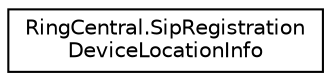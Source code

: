 digraph "Graphical Class Hierarchy"
{
 // LATEX_PDF_SIZE
  edge [fontname="Helvetica",fontsize="10",labelfontname="Helvetica",labelfontsize="10"];
  node [fontname="Helvetica",fontsize="10",shape=record];
  rankdir="LR";
  Node0 [label="RingCentral.SipRegistration\lDeviceLocationInfo",height=0.2,width=0.4,color="black", fillcolor="white", style="filled",URL="$classRingCentral_1_1SipRegistrationDeviceLocationInfo.html",tooltip="Company emergency response location details"];
}
